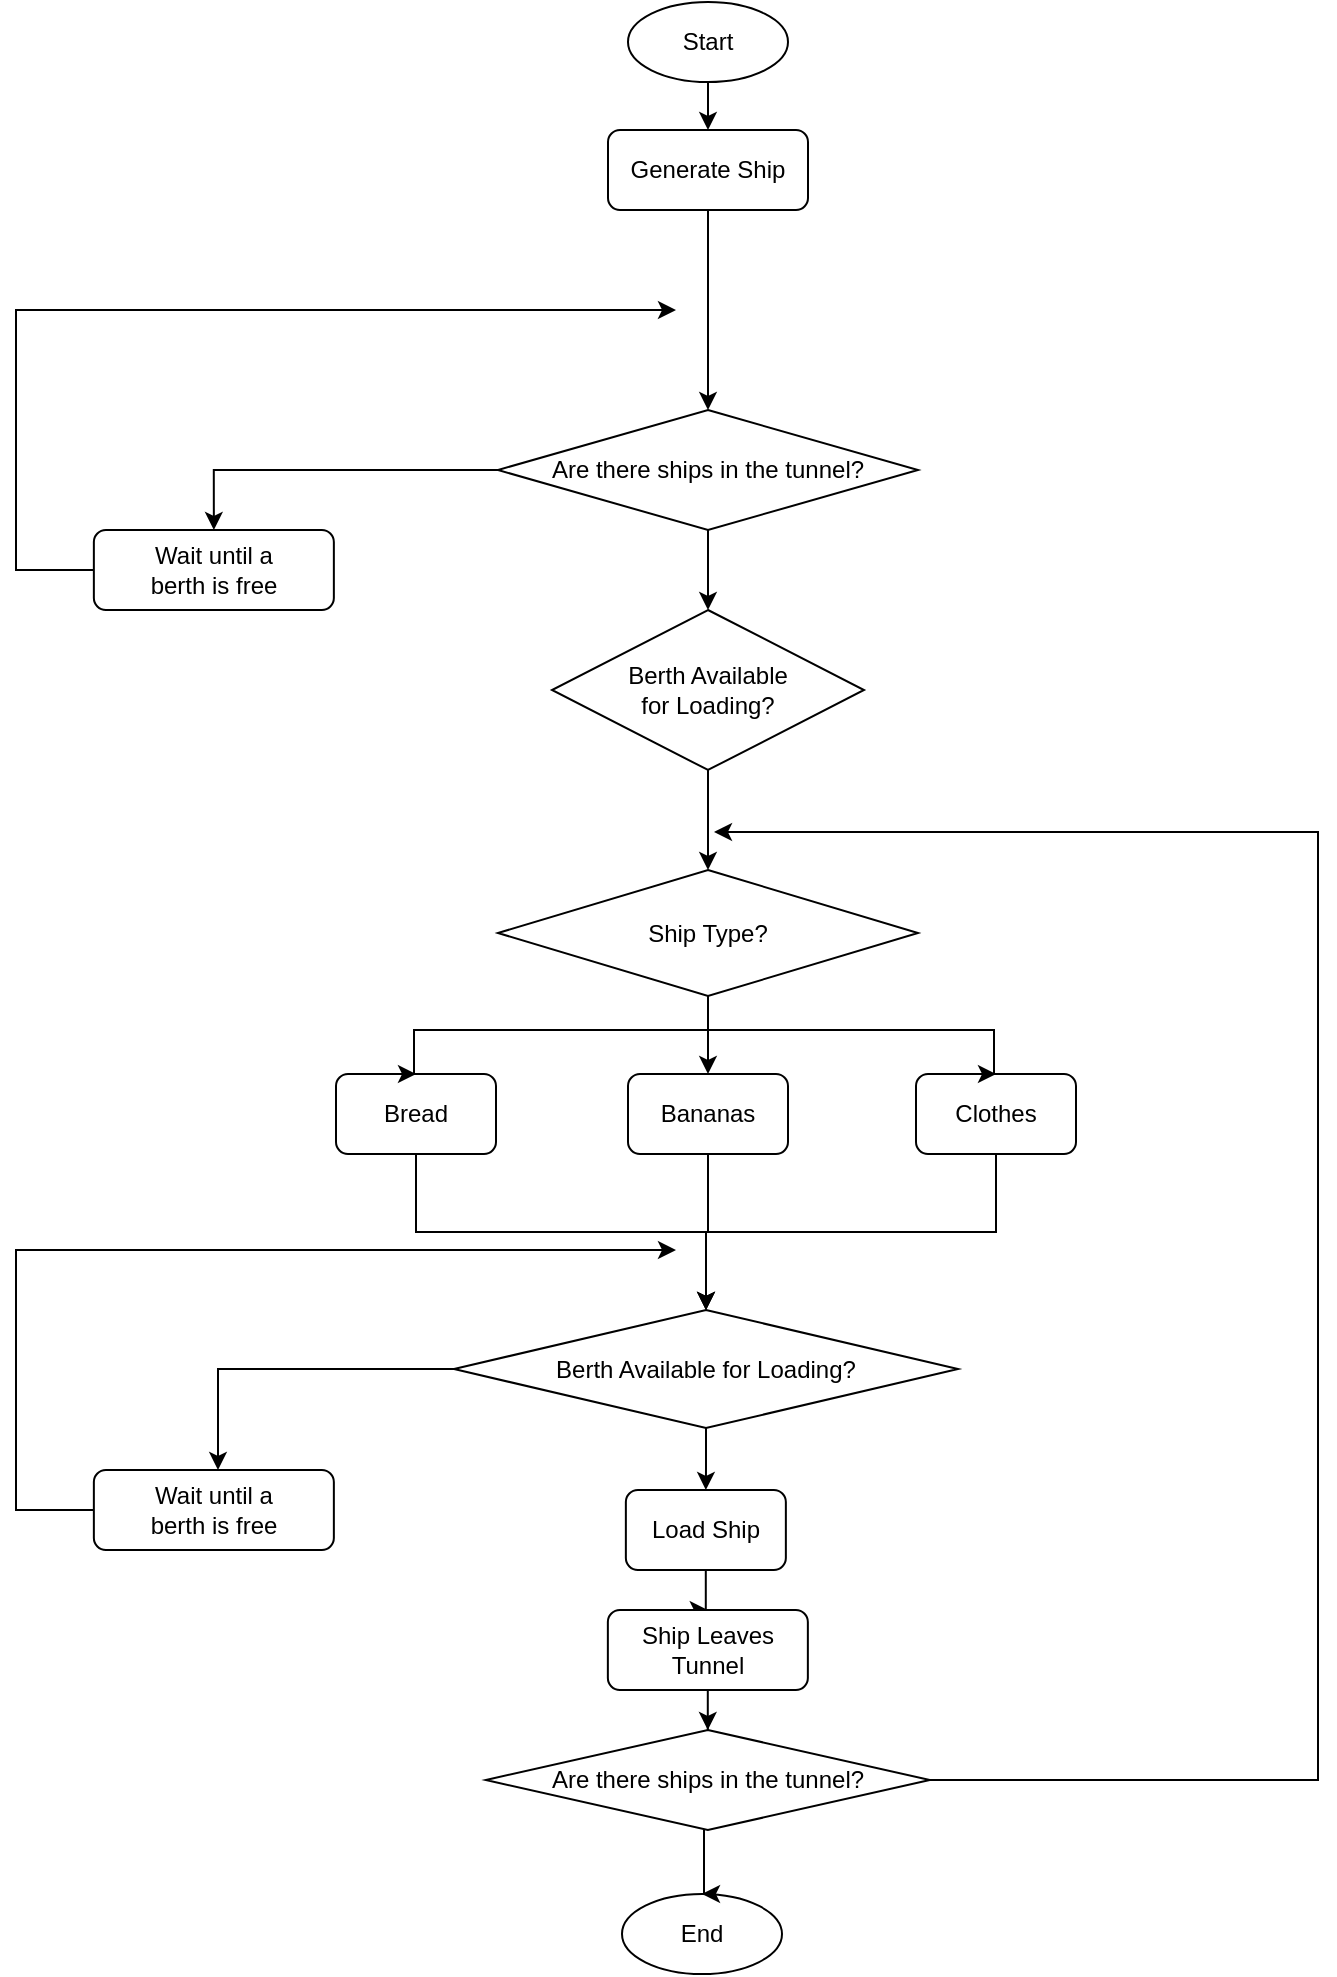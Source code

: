 <mxfile version="20.5.3" type="embed"><diagram id="v-q27QKJw0_lDGfotQkc" name="General"><mxGraphModel dx="2175" dy="1367" grid="0" gridSize="10" guides="1" tooltips="1" connect="1" arrows="1" fold="1" page="1" pageScale="1" pageWidth="827" pageHeight="1169" background="#FFFFFF" math="0" shadow="0"><root><mxCell id="0"/><mxCell id="1" parent="0"/><mxCell id="95" style="edgeStyle=orthogonalEdgeStyle;rounded=0;orthogonalLoop=1;jettySize=auto;html=1;entryX=0.5;entryY=0;entryDx=0;entryDy=0;strokeColor=#000000;" parent="1" source="2" target="3" edge="1"><mxGeometry relative="1" as="geometry"/></mxCell><mxCell id="2" value="Start" style="shape=ellipse;whiteSpace=wrap;html=1;strokeColor=#000000;" parent="1" vertex="1"><mxGeometry x="376" y="6" width="80" height="40" as="geometry"/></mxCell><mxCell id="106" value="" style="edgeStyle=orthogonalEdgeStyle;rounded=0;orthogonalLoop=1;jettySize=auto;html=1;strokeColor=#000000;" edge="1" parent="1" source="3" target="105"><mxGeometry relative="1" as="geometry"/></mxCell><mxCell id="3" value="Generate Ship" style="rounded=1;whiteSpace=wrap;html=1;strokeColor=#000000;" parent="1" vertex="1"><mxGeometry x="366" y="70" width="100" height="40" as="geometry"/></mxCell><mxCell id="130" style="edgeStyle=orthogonalEdgeStyle;rounded=0;orthogonalLoop=1;jettySize=auto;html=1;entryX=0.5;entryY=0;entryDx=0;entryDy=0;strokeColor=#000000;" edge="1" parent="1" source="4" target="12"><mxGeometry relative="1" as="geometry"/></mxCell><mxCell id="4" value="Berth Available &lt;br&gt;for Loading?" style="shape=rhombus;whiteSpace=wrap;html=1;strokeColor=#000000;" parent="1" vertex="1"><mxGeometry x="338" y="310" width="156" height="80" as="geometry"/></mxCell><mxCell id="147" style="edgeStyle=orthogonalEdgeStyle;rounded=0;orthogonalLoop=1;jettySize=auto;html=1;entryX=0.5;entryY=0;entryDx=0;entryDy=0;strokeColor=#000000;" edge="1" parent="1" source="5" target="14"><mxGeometry relative="1" as="geometry"/></mxCell><mxCell id="5" value="Bread" style="rounded=1;whiteSpace=wrap;html=1;strokeColor=#000000;" parent="1" vertex="1"><mxGeometry x="230" y="542" width="80" height="40" as="geometry"/></mxCell><mxCell id="149" style="edgeStyle=orthogonalEdgeStyle;rounded=0;orthogonalLoop=1;jettySize=auto;html=1;entryX=0.5;entryY=0;entryDx=0;entryDy=0;strokeColor=#000000;" edge="1" parent="1" source="6" target="14"><mxGeometry relative="1" as="geometry"/></mxCell><mxCell id="6" value="Bananas" style="rounded=1;whiteSpace=wrap;html=1;strokeColor=#000000;" parent="1" vertex="1"><mxGeometry x="376" y="542" width="80" height="40" as="geometry"/></mxCell><mxCell id="146" style="edgeStyle=orthogonalEdgeStyle;rounded=0;orthogonalLoop=1;jettySize=auto;html=1;entryX=0.5;entryY=0;entryDx=0;entryDy=0;strokeColor=#000000;" edge="1" parent="1" source="7" target="14"><mxGeometry relative="1" as="geometry"/></mxCell><mxCell id="7" value="Clothes" style="rounded=1;whiteSpace=wrap;html=1;strokeColor=#000000;" parent="1" vertex="1"><mxGeometry x="520" y="542" width="80" height="40" as="geometry"/></mxCell><mxCell id="84" style="edgeStyle=orthogonalEdgeStyle;rounded=0;orthogonalLoop=1;jettySize=auto;html=1;entryX=0.5;entryY=0;entryDx=0;entryDy=0;exitX=0.5;exitY=1;exitDx=0;exitDy=0;" parent="1" source="8" edge="1"><mxGeometry relative="1" as="geometry"><mxPoint x="268" y="390" as="targetPoint"/></mxGeometry></mxCell><mxCell id="85" style="edgeStyle=orthogonalEdgeStyle;rounded=0;orthogonalLoop=1;jettySize=auto;html=1;entryX=0.5;entryY=0;entryDx=0;entryDy=0;" parent="1" source="8" edge="1"><mxGeometry relative="1" as="geometry"><mxPoint x="414" y="390" as="targetPoint"/></mxGeometry></mxCell><mxCell id="118" style="edgeStyle=orthogonalEdgeStyle;rounded=0;orthogonalLoop=1;jettySize=auto;html=1;entryX=0.5;entryY=0;entryDx=0;entryDy=0;exitX=0.5;exitY=1;exitDx=0;exitDy=0;strokeColor=#000000;" edge="1" parent="1" source="105" target="4"><mxGeometry relative="1" as="geometry"><mxPoint x="414.997" y="290" as="sourcePoint"/><Array as="points"/></mxGeometry></mxCell><mxCell id="120" style="edgeStyle=orthogonalEdgeStyle;rounded=0;orthogonalLoop=1;jettySize=auto;html=1;exitX=0;exitY=0.5;exitDx=0;exitDy=0;strokeColor=#000000;" edge="1" parent="1" source="14" target="13"><mxGeometry relative="1" as="geometry"><Array as="points"><mxPoint x="171" y="690"/></Array></mxGeometry></mxCell><mxCell id="131" style="edgeStyle=orthogonalEdgeStyle;rounded=0;orthogonalLoop=1;jettySize=auto;html=1;entryX=0.5;entryY=0;entryDx=0;entryDy=0;strokeColor=#000000;" edge="1" parent="1" source="12" target="5"><mxGeometry relative="1" as="geometry"><Array as="points"><mxPoint x="416" y="520"/><mxPoint x="269" y="520"/><mxPoint x="269" y="542"/></Array></mxGeometry></mxCell><mxCell id="132" style="edgeStyle=orthogonalEdgeStyle;rounded=0;orthogonalLoop=1;jettySize=auto;html=1;entryX=0.5;entryY=0;entryDx=0;entryDy=0;strokeColor=#000000;" edge="1" parent="1" source="12" target="6"><mxGeometry relative="1" as="geometry"/></mxCell><mxCell id="133" style="edgeStyle=orthogonalEdgeStyle;rounded=0;orthogonalLoop=1;jettySize=auto;html=1;entryX=0.5;entryY=0;entryDx=0;entryDy=0;strokeColor=#000000;" edge="1" parent="1" source="12" target="7"><mxGeometry relative="1" as="geometry"><Array as="points"><mxPoint x="416" y="520"/><mxPoint x="559" y="520"/><mxPoint x="559" y="542"/></Array></mxGeometry></mxCell><mxCell id="12" value="Ship Type?" style="shape=rhombus;whiteSpace=wrap;html=1;strokeColor=#000000;" parent="1" vertex="1"><mxGeometry x="311" y="440" width="210" height="63" as="geometry"/></mxCell><mxCell id="128" style="edgeStyle=orthogonalEdgeStyle;rounded=0;orthogonalLoop=1;jettySize=auto;html=1;strokeColor=#000000;" edge="1" parent="1" source="13"><mxGeometry relative="1" as="geometry"><mxPoint x="400" y="630" as="targetPoint"/><Array as="points"><mxPoint x="70" y="760"/><mxPoint x="70" y="630"/></Array></mxGeometry></mxCell><mxCell id="13" value="Wait until a &lt;br&gt;berth is free" style="rounded=1;whiteSpace=wrap;html=1;strokeColor=#000000;" parent="1" vertex="1"><mxGeometry x="108.93" y="740" width="120" height="40" as="geometry"/></mxCell><mxCell id="139" value="" style="edgeStyle=orthogonalEdgeStyle;rounded=0;orthogonalLoop=1;jettySize=auto;html=1;entryX=0.5;entryY=0;entryDx=0;entryDy=0;strokeColor=#000000;" edge="1" parent="1" source="14" target="15"><mxGeometry relative="1" as="geometry"/></mxCell><mxCell id="14" value="Berth Available for Loading?" style="shape=rhombus;whiteSpace=wrap;html=1;strokeColor=#000000;" parent="1" vertex="1"><mxGeometry x="289" y="660" width="252" height="59" as="geometry"/></mxCell><mxCell id="140" style="edgeStyle=orthogonalEdgeStyle;rounded=0;orthogonalLoop=1;jettySize=auto;html=1;entryX=0.5;entryY=0;entryDx=0;entryDy=0;strokeColor=#000000;" edge="1" parent="1" source="15" target="16"><mxGeometry relative="1" as="geometry"/></mxCell><mxCell id="15" value="Load Ship" style="rounded=1;whiteSpace=wrap;html=1;strokeColor=#000000;" parent="1" vertex="1"><mxGeometry x="374.93" y="750" width="80" height="40" as="geometry"/></mxCell><mxCell id="141" value="" style="edgeStyle=orthogonalEdgeStyle;rounded=0;orthogonalLoop=1;jettySize=auto;html=1;strokeColor=#000000;" edge="1" parent="1" source="16" target="99"><mxGeometry relative="1" as="geometry"/></mxCell><mxCell id="16" value="Ship Leaves Tunnel" style="rounded=1;whiteSpace=wrap;html=1;strokeColor=#000000;" parent="1" vertex="1"><mxGeometry x="365.93" y="810" width="100" height="40" as="geometry"/></mxCell><mxCell id="17" value="End" style="shape=ellipse;whiteSpace=wrap;html=1;strokeColor=#000000;" parent="1" vertex="1"><mxGeometry x="373" y="952" width="80" height="40" as="geometry"/></mxCell><mxCell id="138" style="edgeStyle=orthogonalEdgeStyle;rounded=0;orthogonalLoop=1;jettySize=auto;html=1;entryX=0.5;entryY=0;entryDx=0;entryDy=0;strokeColor=#000000;" edge="1" parent="1" source="99" target="17"><mxGeometry relative="1" as="geometry"><mxPoint x="414.93" y="970" as="targetPoint"/><Array as="points"><mxPoint x="414" y="940"/><mxPoint x="414" y="940"/></Array></mxGeometry></mxCell><mxCell id="143" style="edgeStyle=orthogonalEdgeStyle;rounded=0;orthogonalLoop=1;jettySize=auto;html=1;strokeColor=#000000;" edge="1" parent="1" source="99"><mxGeometry relative="1" as="geometry"><mxPoint x="419" y="421" as="targetPoint"/><Array as="points"><mxPoint x="721" y="895"/><mxPoint x="721" y="421"/></Array></mxGeometry></mxCell><mxCell id="99" value="Are there ships in the tunnel?" style="shape=rhombus;whiteSpace=wrap;html=1;strokeColor=#000000;" parent="1" vertex="1"><mxGeometry x="304.93" y="870" width="222" height="50" as="geometry"/></mxCell><mxCell id="151" style="edgeStyle=orthogonalEdgeStyle;rounded=0;orthogonalLoop=1;jettySize=auto;html=1;entryX=0.5;entryY=0;entryDx=0;entryDy=0;strokeColor=#000000;" edge="1" parent="1" source="105" target="150"><mxGeometry relative="1" as="geometry"/></mxCell><mxCell id="105" value="Are there ships in the tunnel?" style="shape=rhombus;whiteSpace=wrap;html=1;strokeColor=#000000;" vertex="1" parent="1"><mxGeometry x="311" y="210" width="210" height="60" as="geometry"/></mxCell><mxCell id="153" style="edgeStyle=orthogonalEdgeStyle;rounded=0;orthogonalLoop=1;jettySize=auto;html=1;strokeColor=#000000;" edge="1" parent="1" source="150"><mxGeometry relative="1" as="geometry"><mxPoint x="400" y="160" as="targetPoint"/><Array as="points"><mxPoint x="70" y="290"/><mxPoint x="70" y="160"/></Array></mxGeometry></mxCell><mxCell id="150" value="Wait until a &lt;br&gt;berth is free" style="rounded=1;whiteSpace=wrap;html=1;strokeColor=#000000;" vertex="1" parent="1"><mxGeometry x="108.93" y="270" width="120" height="40" as="geometry"/></mxCell></root></mxGraphModel></diagram></mxfile>